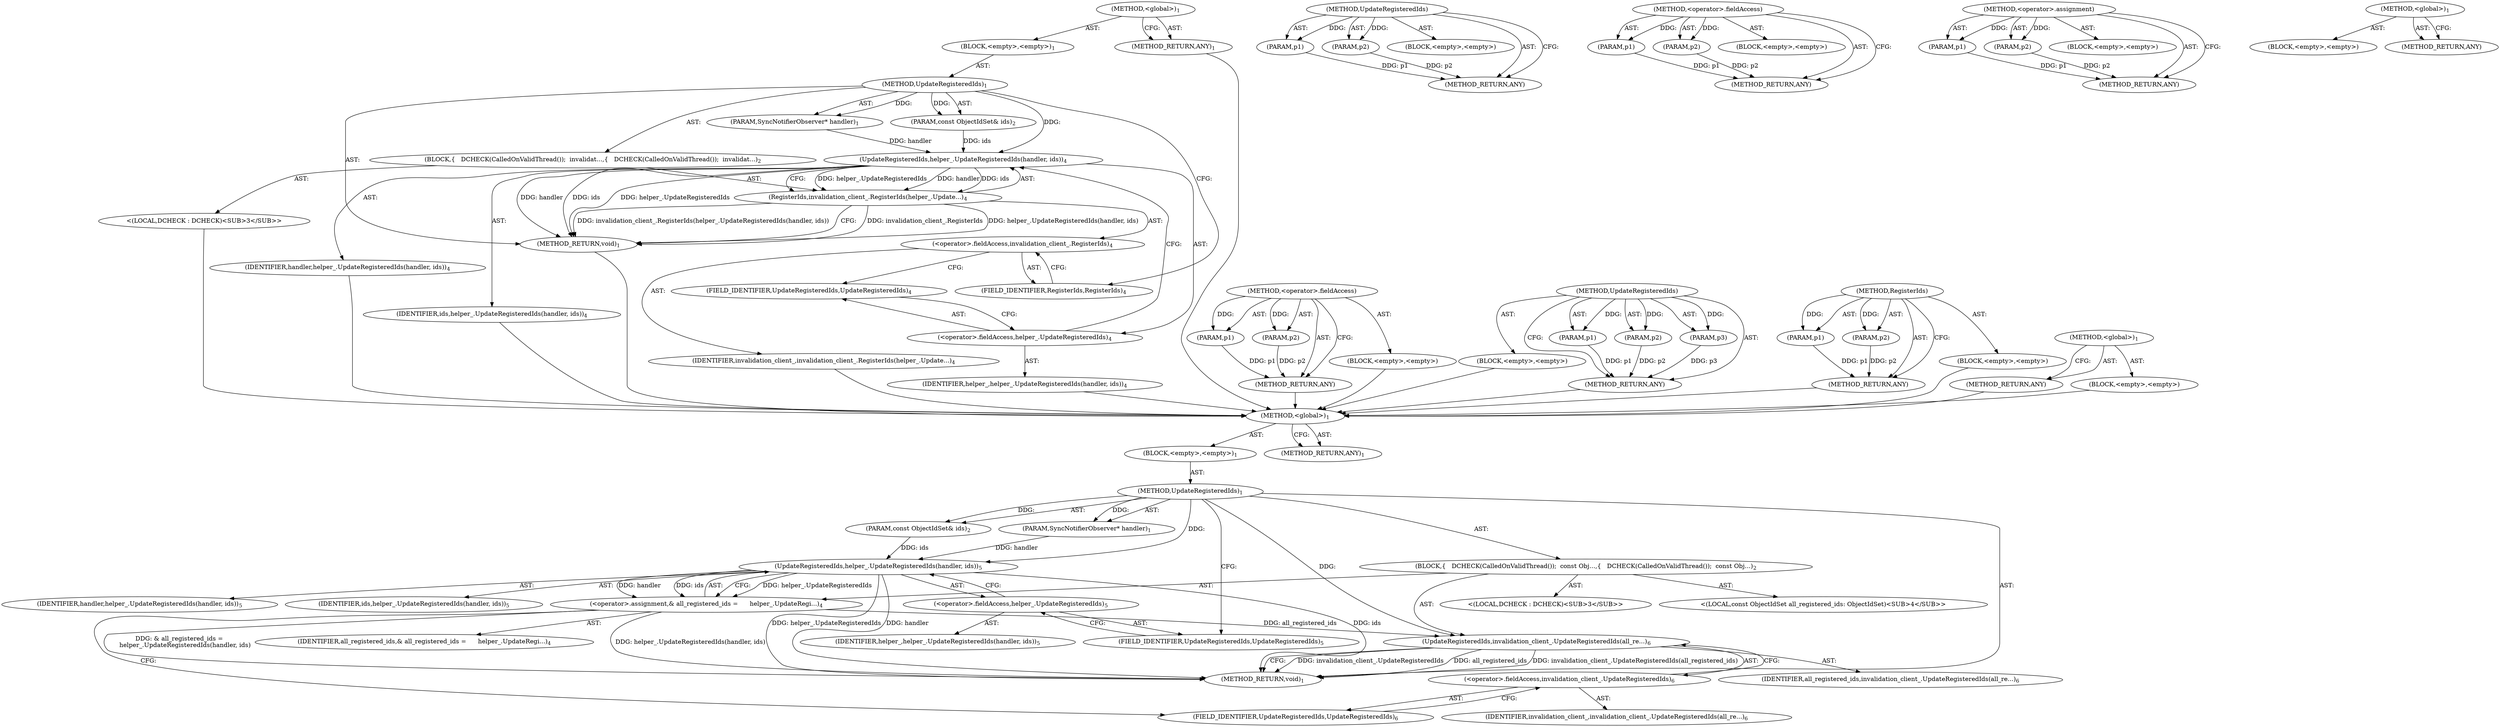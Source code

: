 digraph "&lt;global&gt;" {
vulnerable_6 [label=<(METHOD,&lt;global&gt;)<SUB>1</SUB>>];
vulnerable_7 [label=<(BLOCK,&lt;empty&gt;,&lt;empty&gt;)<SUB>1</SUB>>];
vulnerable_8 [label=<(METHOD,UpdateRegisteredIds)<SUB>1</SUB>>];
vulnerable_9 [label=<(PARAM,SyncNotifierObserver* handler)<SUB>1</SUB>>];
vulnerable_10 [label=<(PARAM,const ObjectIdSet&amp; ids)<SUB>2</SUB>>];
vulnerable_11 [label=<(BLOCK,{
   DCHECK(CalledOnValidThread());
  invalidat...,{
   DCHECK(CalledOnValidThread());
  invalidat...)<SUB>2</SUB>>];
vulnerable_12 [label="<(LOCAL,DCHECK : DCHECK)<SUB>3</SUB>>"];
vulnerable_13 [label=<(RegisterIds,invalidation_client_.RegisterIds(helper_.Update...)<SUB>4</SUB>>];
vulnerable_14 [label=<(&lt;operator&gt;.fieldAccess,invalidation_client_.RegisterIds)<SUB>4</SUB>>];
vulnerable_15 [label=<(IDENTIFIER,invalidation_client_,invalidation_client_.RegisterIds(helper_.Update...)<SUB>4</SUB>>];
vulnerable_16 [label=<(FIELD_IDENTIFIER,RegisterIds,RegisterIds)<SUB>4</SUB>>];
vulnerable_17 [label=<(UpdateRegisteredIds,helper_.UpdateRegisteredIds(handler, ids))<SUB>4</SUB>>];
vulnerable_18 [label=<(&lt;operator&gt;.fieldAccess,helper_.UpdateRegisteredIds)<SUB>4</SUB>>];
vulnerable_19 [label=<(IDENTIFIER,helper_,helper_.UpdateRegisteredIds(handler, ids))<SUB>4</SUB>>];
vulnerable_20 [label=<(FIELD_IDENTIFIER,UpdateRegisteredIds,UpdateRegisteredIds)<SUB>4</SUB>>];
vulnerable_21 [label=<(IDENTIFIER,handler,helper_.UpdateRegisteredIds(handler, ids))<SUB>4</SUB>>];
vulnerable_22 [label=<(IDENTIFIER,ids,helper_.UpdateRegisteredIds(handler, ids))<SUB>4</SUB>>];
vulnerable_23 [label=<(METHOD_RETURN,void)<SUB>1</SUB>>];
vulnerable_25 [label=<(METHOD_RETURN,ANY)<SUB>1</SUB>>];
vulnerable_49 [label=<(METHOD,&lt;operator&gt;.fieldAccess)>];
vulnerable_50 [label=<(PARAM,p1)>];
vulnerable_51 [label=<(PARAM,p2)>];
vulnerable_52 [label=<(BLOCK,&lt;empty&gt;,&lt;empty&gt;)>];
vulnerable_53 [label=<(METHOD_RETURN,ANY)>];
vulnerable_54 [label=<(METHOD,UpdateRegisteredIds)>];
vulnerable_55 [label=<(PARAM,p1)>];
vulnerable_56 [label=<(PARAM,p2)>];
vulnerable_57 [label=<(PARAM,p3)>];
vulnerable_58 [label=<(BLOCK,&lt;empty&gt;,&lt;empty&gt;)>];
vulnerable_59 [label=<(METHOD_RETURN,ANY)>];
vulnerable_44 [label=<(METHOD,RegisterIds)>];
vulnerable_45 [label=<(PARAM,p1)>];
vulnerable_46 [label=<(PARAM,p2)>];
vulnerable_47 [label=<(BLOCK,&lt;empty&gt;,&lt;empty&gt;)>];
vulnerable_48 [label=<(METHOD_RETURN,ANY)>];
vulnerable_38 [label=<(METHOD,&lt;global&gt;)<SUB>1</SUB>>];
vulnerable_39 [label=<(BLOCK,&lt;empty&gt;,&lt;empty&gt;)>];
vulnerable_40 [label=<(METHOD_RETURN,ANY)>];
fixed_6 [label=<(METHOD,&lt;global&gt;)<SUB>1</SUB>>];
fixed_7 [label=<(BLOCK,&lt;empty&gt;,&lt;empty&gt;)<SUB>1</SUB>>];
fixed_8 [label=<(METHOD,UpdateRegisteredIds)<SUB>1</SUB>>];
fixed_9 [label=<(PARAM,SyncNotifierObserver* handler)<SUB>1</SUB>>];
fixed_10 [label=<(PARAM,const ObjectIdSet&amp; ids)<SUB>2</SUB>>];
fixed_11 [label=<(BLOCK,{
   DCHECK(CalledOnValidThread());
  const Obj...,{
   DCHECK(CalledOnValidThread());
  const Obj...)<SUB>2</SUB>>];
fixed_12 [label="<(LOCAL,DCHECK : DCHECK)<SUB>3</SUB>>"];
fixed_13 [label="<(LOCAL,const ObjectIdSet all_registered_ids: ObjectIdSet)<SUB>4</SUB>>"];
fixed_14 [label=<(&lt;operator&gt;.assignment,&amp; all_registered_ids =
      helper_.UpdateRegi...)<SUB>4</SUB>>];
fixed_15 [label=<(IDENTIFIER,all_registered_ids,&amp; all_registered_ids =
      helper_.UpdateRegi...)<SUB>4</SUB>>];
fixed_16 [label=<(UpdateRegisteredIds,helper_.UpdateRegisteredIds(handler, ids))<SUB>5</SUB>>];
fixed_17 [label=<(&lt;operator&gt;.fieldAccess,helper_.UpdateRegisteredIds)<SUB>5</SUB>>];
fixed_18 [label=<(IDENTIFIER,helper_,helper_.UpdateRegisteredIds(handler, ids))<SUB>5</SUB>>];
fixed_19 [label=<(FIELD_IDENTIFIER,UpdateRegisteredIds,UpdateRegisteredIds)<SUB>5</SUB>>];
fixed_20 [label=<(IDENTIFIER,handler,helper_.UpdateRegisteredIds(handler, ids))<SUB>5</SUB>>];
fixed_21 [label=<(IDENTIFIER,ids,helper_.UpdateRegisteredIds(handler, ids))<SUB>5</SUB>>];
fixed_22 [label=<(UpdateRegisteredIds,invalidation_client_.UpdateRegisteredIds(all_re...)<SUB>6</SUB>>];
fixed_23 [label=<(&lt;operator&gt;.fieldAccess,invalidation_client_.UpdateRegisteredIds)<SUB>6</SUB>>];
fixed_24 [label=<(IDENTIFIER,invalidation_client_,invalidation_client_.UpdateRegisteredIds(all_re...)<SUB>6</SUB>>];
fixed_25 [label=<(FIELD_IDENTIFIER,UpdateRegisteredIds,UpdateRegisteredIds)<SUB>6</SUB>>];
fixed_26 [label=<(IDENTIFIER,all_registered_ids,invalidation_client_.UpdateRegisteredIds(all_re...)<SUB>6</SUB>>];
fixed_27 [label=<(METHOD_RETURN,void)<SUB>1</SUB>>];
fixed_29 [label=<(METHOD_RETURN,ANY)<SUB>1</SUB>>];
fixed_53 [label=<(METHOD,UpdateRegisteredIds)>];
fixed_54 [label=<(PARAM,p1)>];
fixed_55 [label=<(PARAM,p2)>];
fixed_56 [label=<(BLOCK,&lt;empty&gt;,&lt;empty&gt;)>];
fixed_57 [label=<(METHOD_RETURN,ANY)>];
fixed_58 [label=<(METHOD,&lt;operator&gt;.fieldAccess)>];
fixed_59 [label=<(PARAM,p1)>];
fixed_60 [label=<(PARAM,p2)>];
fixed_61 [label=<(BLOCK,&lt;empty&gt;,&lt;empty&gt;)>];
fixed_62 [label=<(METHOD_RETURN,ANY)>];
fixed_48 [label=<(METHOD,&lt;operator&gt;.assignment)>];
fixed_49 [label=<(PARAM,p1)>];
fixed_50 [label=<(PARAM,p2)>];
fixed_51 [label=<(BLOCK,&lt;empty&gt;,&lt;empty&gt;)>];
fixed_52 [label=<(METHOD_RETURN,ANY)>];
fixed_42 [label=<(METHOD,&lt;global&gt;)<SUB>1</SUB>>];
fixed_43 [label=<(BLOCK,&lt;empty&gt;,&lt;empty&gt;)>];
fixed_44 [label=<(METHOD_RETURN,ANY)>];
vulnerable_6 -> vulnerable_7  [key=0, label="AST: "];
vulnerable_6 -> vulnerable_25  [key=0, label="AST: "];
vulnerable_6 -> vulnerable_25  [key=1, label="CFG: "];
vulnerable_7 -> vulnerable_8  [key=0, label="AST: "];
vulnerable_8 -> vulnerable_9  [key=0, label="AST: "];
vulnerable_8 -> vulnerable_9  [key=1, label="DDG: "];
vulnerable_8 -> vulnerable_10  [key=0, label="AST: "];
vulnerable_8 -> vulnerable_10  [key=1, label="DDG: "];
vulnerable_8 -> vulnerable_11  [key=0, label="AST: "];
vulnerable_8 -> vulnerable_23  [key=0, label="AST: "];
vulnerable_8 -> vulnerable_16  [key=0, label="CFG: "];
vulnerable_8 -> vulnerable_17  [key=0, label="DDG: "];
vulnerable_9 -> vulnerable_17  [key=0, label="DDG: handler"];
vulnerable_10 -> vulnerable_17  [key=0, label="DDG: ids"];
vulnerable_11 -> vulnerable_12  [key=0, label="AST: "];
vulnerable_11 -> vulnerable_13  [key=0, label="AST: "];
vulnerable_12 -> fixed_6  [key=0];
vulnerable_13 -> vulnerable_14  [key=0, label="AST: "];
vulnerable_13 -> vulnerable_17  [key=0, label="AST: "];
vulnerable_13 -> vulnerable_23  [key=0, label="CFG: "];
vulnerable_13 -> vulnerable_23  [key=1, label="DDG: invalidation_client_.RegisterIds"];
vulnerable_13 -> vulnerable_23  [key=2, label="DDG: helper_.UpdateRegisteredIds(handler, ids)"];
vulnerable_13 -> vulnerable_23  [key=3, label="DDG: invalidation_client_.RegisterIds(helper_.UpdateRegisteredIds(handler, ids))"];
vulnerable_14 -> vulnerable_15  [key=0, label="AST: "];
vulnerable_14 -> vulnerable_16  [key=0, label="AST: "];
vulnerable_14 -> vulnerable_20  [key=0, label="CFG: "];
vulnerable_15 -> fixed_6  [key=0];
vulnerable_16 -> vulnerable_14  [key=0, label="CFG: "];
vulnerable_17 -> vulnerable_18  [key=0, label="AST: "];
vulnerable_17 -> vulnerable_21  [key=0, label="AST: "];
vulnerable_17 -> vulnerable_22  [key=0, label="AST: "];
vulnerable_17 -> vulnerable_13  [key=0, label="CFG: "];
vulnerable_17 -> vulnerable_13  [key=1, label="DDG: helper_.UpdateRegisteredIds"];
vulnerable_17 -> vulnerable_13  [key=2, label="DDG: handler"];
vulnerable_17 -> vulnerable_13  [key=3, label="DDG: ids"];
vulnerable_17 -> vulnerable_23  [key=0, label="DDG: helper_.UpdateRegisteredIds"];
vulnerable_17 -> vulnerable_23  [key=1, label="DDG: handler"];
vulnerable_17 -> vulnerable_23  [key=2, label="DDG: ids"];
vulnerable_18 -> vulnerable_19  [key=0, label="AST: "];
vulnerable_18 -> vulnerable_20  [key=0, label="AST: "];
vulnerable_18 -> vulnerable_17  [key=0, label="CFG: "];
vulnerable_19 -> fixed_6  [key=0];
vulnerable_20 -> vulnerable_18  [key=0, label="CFG: "];
vulnerable_21 -> fixed_6  [key=0];
vulnerable_22 -> fixed_6  [key=0];
vulnerable_23 -> fixed_6  [key=0];
vulnerable_25 -> fixed_6  [key=0];
vulnerable_49 -> vulnerable_50  [key=0, label="AST: "];
vulnerable_49 -> vulnerable_50  [key=1, label="DDG: "];
vulnerable_49 -> vulnerable_52  [key=0, label="AST: "];
vulnerable_49 -> vulnerable_51  [key=0, label="AST: "];
vulnerable_49 -> vulnerable_51  [key=1, label="DDG: "];
vulnerable_49 -> vulnerable_53  [key=0, label="AST: "];
vulnerable_49 -> vulnerable_53  [key=1, label="CFG: "];
vulnerable_50 -> vulnerable_53  [key=0, label="DDG: p1"];
vulnerable_51 -> vulnerable_53  [key=0, label="DDG: p2"];
vulnerable_52 -> fixed_6  [key=0];
vulnerable_53 -> fixed_6  [key=0];
vulnerable_54 -> vulnerable_55  [key=0, label="AST: "];
vulnerable_54 -> vulnerable_55  [key=1, label="DDG: "];
vulnerable_54 -> vulnerable_58  [key=0, label="AST: "];
vulnerable_54 -> vulnerable_56  [key=0, label="AST: "];
vulnerable_54 -> vulnerable_56  [key=1, label="DDG: "];
vulnerable_54 -> vulnerable_59  [key=0, label="AST: "];
vulnerable_54 -> vulnerable_59  [key=1, label="CFG: "];
vulnerable_54 -> vulnerable_57  [key=0, label="AST: "];
vulnerable_54 -> vulnerable_57  [key=1, label="DDG: "];
vulnerable_55 -> vulnerable_59  [key=0, label="DDG: p1"];
vulnerable_56 -> vulnerable_59  [key=0, label="DDG: p2"];
vulnerable_57 -> vulnerable_59  [key=0, label="DDG: p3"];
vulnerable_58 -> fixed_6  [key=0];
vulnerable_59 -> fixed_6  [key=0];
vulnerable_44 -> vulnerable_45  [key=0, label="AST: "];
vulnerable_44 -> vulnerable_45  [key=1, label="DDG: "];
vulnerable_44 -> vulnerable_47  [key=0, label="AST: "];
vulnerable_44 -> vulnerable_46  [key=0, label="AST: "];
vulnerable_44 -> vulnerable_46  [key=1, label="DDG: "];
vulnerable_44 -> vulnerable_48  [key=0, label="AST: "];
vulnerable_44 -> vulnerable_48  [key=1, label="CFG: "];
vulnerable_45 -> vulnerable_48  [key=0, label="DDG: p1"];
vulnerable_46 -> vulnerable_48  [key=0, label="DDG: p2"];
vulnerable_47 -> fixed_6  [key=0];
vulnerable_48 -> fixed_6  [key=0];
vulnerable_38 -> vulnerable_39  [key=0, label="AST: "];
vulnerable_38 -> vulnerable_40  [key=0, label="AST: "];
vulnerable_38 -> vulnerable_40  [key=1, label="CFG: "];
vulnerable_39 -> fixed_6  [key=0];
vulnerable_40 -> fixed_6  [key=0];
fixed_6 -> fixed_7  [key=0, label="AST: "];
fixed_6 -> fixed_29  [key=0, label="AST: "];
fixed_6 -> fixed_29  [key=1, label="CFG: "];
fixed_7 -> fixed_8  [key=0, label="AST: "];
fixed_8 -> fixed_9  [key=0, label="AST: "];
fixed_8 -> fixed_9  [key=1, label="DDG: "];
fixed_8 -> fixed_10  [key=0, label="AST: "];
fixed_8 -> fixed_10  [key=1, label="DDG: "];
fixed_8 -> fixed_11  [key=0, label="AST: "];
fixed_8 -> fixed_27  [key=0, label="AST: "];
fixed_8 -> fixed_19  [key=0, label="CFG: "];
fixed_8 -> fixed_22  [key=0, label="DDG: "];
fixed_8 -> fixed_16  [key=0, label="DDG: "];
fixed_9 -> fixed_16  [key=0, label="DDG: handler"];
fixed_10 -> fixed_16  [key=0, label="DDG: ids"];
fixed_11 -> fixed_12  [key=0, label="AST: "];
fixed_11 -> fixed_13  [key=0, label="AST: "];
fixed_11 -> fixed_14  [key=0, label="AST: "];
fixed_11 -> fixed_22  [key=0, label="AST: "];
fixed_14 -> fixed_15  [key=0, label="AST: "];
fixed_14 -> fixed_16  [key=0, label="AST: "];
fixed_14 -> fixed_25  [key=0, label="CFG: "];
fixed_14 -> fixed_27  [key=0, label="DDG: helper_.UpdateRegisteredIds(handler, ids)"];
fixed_14 -> fixed_27  [key=1, label="DDG: &amp; all_registered_ids =
      helper_.UpdateRegisteredIds(handler, ids)"];
fixed_14 -> fixed_22  [key=0, label="DDG: all_registered_ids"];
fixed_16 -> fixed_17  [key=0, label="AST: "];
fixed_16 -> fixed_20  [key=0, label="AST: "];
fixed_16 -> fixed_21  [key=0, label="AST: "];
fixed_16 -> fixed_14  [key=0, label="CFG: "];
fixed_16 -> fixed_14  [key=1, label="DDG: helper_.UpdateRegisteredIds"];
fixed_16 -> fixed_14  [key=2, label="DDG: handler"];
fixed_16 -> fixed_14  [key=3, label="DDG: ids"];
fixed_16 -> fixed_27  [key=0, label="DDG: helper_.UpdateRegisteredIds"];
fixed_16 -> fixed_27  [key=1, label="DDG: handler"];
fixed_16 -> fixed_27  [key=2, label="DDG: ids"];
fixed_17 -> fixed_18  [key=0, label="AST: "];
fixed_17 -> fixed_19  [key=0, label="AST: "];
fixed_17 -> fixed_16  [key=0, label="CFG: "];
fixed_19 -> fixed_17  [key=0, label="CFG: "];
fixed_22 -> fixed_23  [key=0, label="AST: "];
fixed_22 -> fixed_26  [key=0, label="AST: "];
fixed_22 -> fixed_27  [key=0, label="CFG: "];
fixed_22 -> fixed_27  [key=1, label="DDG: invalidation_client_.UpdateRegisteredIds"];
fixed_22 -> fixed_27  [key=2, label="DDG: all_registered_ids"];
fixed_22 -> fixed_27  [key=3, label="DDG: invalidation_client_.UpdateRegisteredIds(all_registered_ids)"];
fixed_23 -> fixed_24  [key=0, label="AST: "];
fixed_23 -> fixed_25  [key=0, label="AST: "];
fixed_23 -> fixed_22  [key=0, label="CFG: "];
fixed_25 -> fixed_23  [key=0, label="CFG: "];
fixed_53 -> fixed_54  [key=0, label="AST: "];
fixed_53 -> fixed_54  [key=1, label="DDG: "];
fixed_53 -> fixed_56  [key=0, label="AST: "];
fixed_53 -> fixed_55  [key=0, label="AST: "];
fixed_53 -> fixed_55  [key=1, label="DDG: "];
fixed_53 -> fixed_57  [key=0, label="AST: "];
fixed_53 -> fixed_57  [key=1, label="CFG: "];
fixed_54 -> fixed_57  [key=0, label="DDG: p1"];
fixed_55 -> fixed_57  [key=0, label="DDG: p2"];
fixed_58 -> fixed_59  [key=0, label="AST: "];
fixed_58 -> fixed_59  [key=1, label="DDG: "];
fixed_58 -> fixed_61  [key=0, label="AST: "];
fixed_58 -> fixed_60  [key=0, label="AST: "];
fixed_58 -> fixed_60  [key=1, label="DDG: "];
fixed_58 -> fixed_62  [key=0, label="AST: "];
fixed_58 -> fixed_62  [key=1, label="CFG: "];
fixed_59 -> fixed_62  [key=0, label="DDG: p1"];
fixed_60 -> fixed_62  [key=0, label="DDG: p2"];
fixed_48 -> fixed_49  [key=0, label="AST: "];
fixed_48 -> fixed_49  [key=1, label="DDG: "];
fixed_48 -> fixed_51  [key=0, label="AST: "];
fixed_48 -> fixed_50  [key=0, label="AST: "];
fixed_48 -> fixed_50  [key=1, label="DDG: "];
fixed_48 -> fixed_52  [key=0, label="AST: "];
fixed_48 -> fixed_52  [key=1, label="CFG: "];
fixed_49 -> fixed_52  [key=0, label="DDG: p1"];
fixed_50 -> fixed_52  [key=0, label="DDG: p2"];
fixed_42 -> fixed_43  [key=0, label="AST: "];
fixed_42 -> fixed_44  [key=0, label="AST: "];
fixed_42 -> fixed_44  [key=1, label="CFG: "];
}

